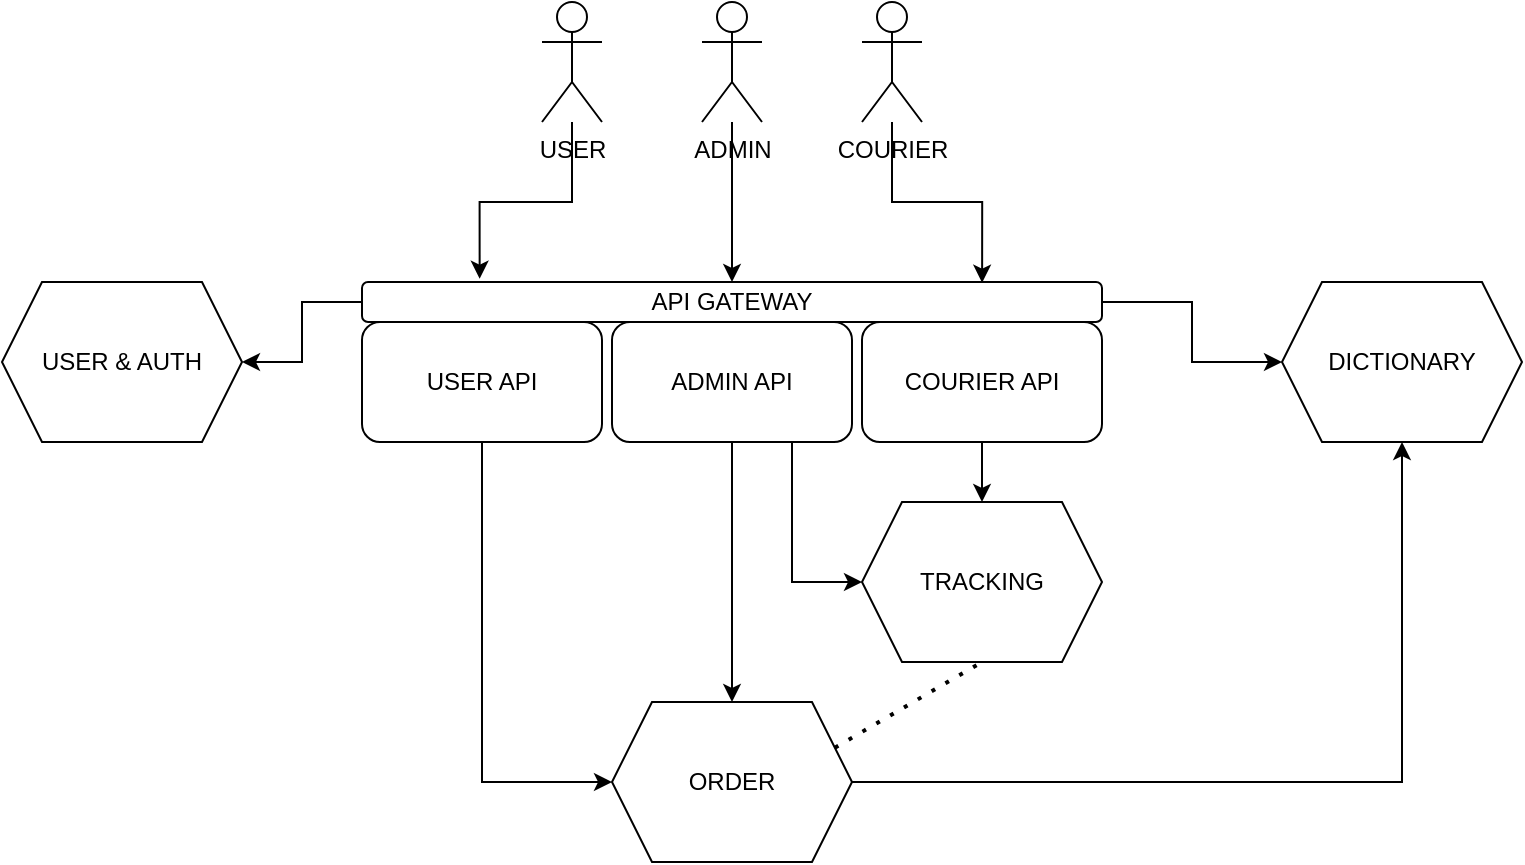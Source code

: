 <mxfile version="21.0.8" type="device"><diagram name="Page-1" id="5f0bae14-7c28-e335-631c-24af17079c00"><mxGraphModel dx="1036" dy="527" grid="1" gridSize="10" guides="1" tooltips="1" connect="1" arrows="1" fold="1" page="1" pageScale="1" pageWidth="1100" pageHeight="850" background="none" math="0" shadow="0"><root><mxCell id="0"/><mxCell id="1" parent="0"/><mxCell id="WzbcsBqGqkAv6rHFxwa1-13" value="" style="edgeStyle=orthogonalEdgeStyle;rounded=0;orthogonalLoop=1;jettySize=auto;html=1;entryX=0.838;entryY=0.017;entryDx=0;entryDy=0;entryPerimeter=0;" edge="1" parent="1" source="WzbcsBqGqkAv6rHFxwa1-1" target="WzbcsBqGqkAv6rHFxwa1-5"><mxGeometry relative="1" as="geometry"/></mxCell><mxCell id="WzbcsBqGqkAv6rHFxwa1-1" value="COURIER" style="shape=umlActor;verticalLabelPosition=bottom;verticalAlign=top;html=1;outlineConnect=0;" vertex="1" parent="1"><mxGeometry x="650" y="60" width="30" height="60" as="geometry"/></mxCell><mxCell id="WzbcsBqGqkAv6rHFxwa1-14" value="" style="edgeStyle=orthogonalEdgeStyle;rounded=0;orthogonalLoop=1;jettySize=auto;html=1;entryX=0.5;entryY=0;entryDx=0;entryDy=0;" edge="1" parent="1" source="WzbcsBqGqkAv6rHFxwa1-2" target="WzbcsBqGqkAv6rHFxwa1-5"><mxGeometry relative="1" as="geometry"/></mxCell><mxCell id="WzbcsBqGqkAv6rHFxwa1-2" value="ADMIN" style="shape=umlActor;verticalLabelPosition=bottom;verticalAlign=top;html=1;outlineConnect=0;" vertex="1" parent="1"><mxGeometry x="570" y="60" width="30" height="60" as="geometry"/></mxCell><mxCell id="WzbcsBqGqkAv6rHFxwa1-10" value="" style="edgeStyle=orthogonalEdgeStyle;rounded=0;orthogonalLoop=1;jettySize=auto;html=1;entryX=0.159;entryY=-0.083;entryDx=0;entryDy=0;entryPerimeter=0;" edge="1" parent="1" source="WzbcsBqGqkAv6rHFxwa1-3" target="WzbcsBqGqkAv6rHFxwa1-5"><mxGeometry relative="1" as="geometry"/></mxCell><mxCell id="WzbcsBqGqkAv6rHFxwa1-3" value="USER" style="shape=umlActor;verticalLabelPosition=bottom;verticalAlign=top;html=1;outlineConnect=0;" vertex="1" parent="1"><mxGeometry x="490" y="60" width="30" height="60" as="geometry"/></mxCell><mxCell id="WzbcsBqGqkAv6rHFxwa1-19" value="" style="edgeStyle=orthogonalEdgeStyle;rounded=0;orthogonalLoop=1;jettySize=auto;html=1;" edge="1" parent="1" source="WzbcsBqGqkAv6rHFxwa1-5" target="WzbcsBqGqkAv6rHFxwa1-15"><mxGeometry relative="1" as="geometry"/></mxCell><mxCell id="WzbcsBqGqkAv6rHFxwa1-20" value="" style="edgeStyle=orthogonalEdgeStyle;rounded=0;orthogonalLoop=1;jettySize=auto;html=1;" edge="1" parent="1" source="WzbcsBqGqkAv6rHFxwa1-5" target="WzbcsBqGqkAv6rHFxwa1-17"><mxGeometry relative="1" as="geometry"/></mxCell><mxCell id="WzbcsBqGqkAv6rHFxwa1-5" value="API GATEWAY" style="rounded=1;whiteSpace=wrap;html=1;" vertex="1" parent="1"><mxGeometry x="400" y="200" width="370" height="20" as="geometry"/></mxCell><mxCell id="WzbcsBqGqkAv6rHFxwa1-25" style="edgeStyle=orthogonalEdgeStyle;rounded=0;orthogonalLoop=1;jettySize=auto;html=1;exitX=0.5;exitY=1;exitDx=0;exitDy=0;entryX=0;entryY=0.5;entryDx=0;entryDy=0;" edge="1" parent="1" source="WzbcsBqGqkAv6rHFxwa1-6" target="WzbcsBqGqkAv6rHFxwa1-16"><mxGeometry relative="1" as="geometry"/></mxCell><mxCell id="WzbcsBqGqkAv6rHFxwa1-6" value="USER API" style="rounded=1;whiteSpace=wrap;html=1;" vertex="1" parent="1"><mxGeometry x="400" y="220" width="120" height="60" as="geometry"/></mxCell><mxCell id="WzbcsBqGqkAv6rHFxwa1-23" style="edgeStyle=orthogonalEdgeStyle;rounded=0;orthogonalLoop=1;jettySize=auto;html=1;exitX=0.75;exitY=1;exitDx=0;exitDy=0;entryX=0;entryY=0.5;entryDx=0;entryDy=0;" edge="1" parent="1" source="WzbcsBqGqkAv6rHFxwa1-7" target="WzbcsBqGqkAv6rHFxwa1-18"><mxGeometry relative="1" as="geometry"/></mxCell><mxCell id="WzbcsBqGqkAv6rHFxwa1-24" style="edgeStyle=orthogonalEdgeStyle;rounded=0;orthogonalLoop=1;jettySize=auto;html=1;exitX=0.5;exitY=1;exitDx=0;exitDy=0;entryX=0.5;entryY=0;entryDx=0;entryDy=0;" edge="1" parent="1" source="WzbcsBqGqkAv6rHFxwa1-7" target="WzbcsBqGqkAv6rHFxwa1-16"><mxGeometry relative="1" as="geometry"/></mxCell><mxCell id="WzbcsBqGqkAv6rHFxwa1-7" value="ADMIN API" style="rounded=1;whiteSpace=wrap;html=1;" vertex="1" parent="1"><mxGeometry x="525" y="220" width="120" height="60" as="geometry"/></mxCell><mxCell id="WzbcsBqGqkAv6rHFxwa1-22" value="" style="edgeStyle=orthogonalEdgeStyle;rounded=0;orthogonalLoop=1;jettySize=auto;html=1;" edge="1" parent="1" source="WzbcsBqGqkAv6rHFxwa1-8" target="WzbcsBqGqkAv6rHFxwa1-18"><mxGeometry relative="1" as="geometry"/></mxCell><mxCell id="WzbcsBqGqkAv6rHFxwa1-8" value="COURIER API" style="rounded=1;whiteSpace=wrap;html=1;" vertex="1" parent="1"><mxGeometry x="650" y="220" width="120" height="60" as="geometry"/></mxCell><mxCell id="WzbcsBqGqkAv6rHFxwa1-15" value="USER &amp;amp; AUTH" style="shape=hexagon;perimeter=hexagonPerimeter2;whiteSpace=wrap;html=1;fixedSize=1;" vertex="1" parent="1"><mxGeometry x="220" y="200" width="120" height="80" as="geometry"/></mxCell><mxCell id="WzbcsBqGqkAv6rHFxwa1-21" style="edgeStyle=orthogonalEdgeStyle;rounded=0;orthogonalLoop=1;jettySize=auto;html=1;exitX=1;exitY=0.5;exitDx=0;exitDy=0;entryX=0.5;entryY=1;entryDx=0;entryDy=0;" edge="1" parent="1" source="WzbcsBqGqkAv6rHFxwa1-16" target="WzbcsBqGqkAv6rHFxwa1-17"><mxGeometry relative="1" as="geometry"/></mxCell><mxCell id="WzbcsBqGqkAv6rHFxwa1-16" value="ORDER" style="shape=hexagon;perimeter=hexagonPerimeter2;whiteSpace=wrap;html=1;fixedSize=1;" vertex="1" parent="1"><mxGeometry x="525" y="410" width="120" height="80" as="geometry"/></mxCell><mxCell id="WzbcsBqGqkAv6rHFxwa1-17" value="DICTIONARY" style="shape=hexagon;perimeter=hexagonPerimeter2;whiteSpace=wrap;html=1;fixedSize=1;" vertex="1" parent="1"><mxGeometry x="860" y="200" width="120" height="80" as="geometry"/></mxCell><mxCell id="WzbcsBqGqkAv6rHFxwa1-18" value="TRACKING" style="shape=hexagon;perimeter=hexagonPerimeter2;whiteSpace=wrap;html=1;fixedSize=1;" vertex="1" parent="1"><mxGeometry x="650" y="310" width="120" height="80" as="geometry"/></mxCell><mxCell id="WzbcsBqGqkAv6rHFxwa1-28" value="" style="endArrow=none;dashed=1;html=1;dashPattern=1 3;strokeWidth=2;rounded=0;exitX=1;exitY=0.25;exitDx=0;exitDy=0;entryX=0.5;entryY=1;entryDx=0;entryDy=0;" edge="1" parent="1" source="WzbcsBqGqkAv6rHFxwa1-16" target="WzbcsBqGqkAv6rHFxwa1-18"><mxGeometry width="50" height="50" relative="1" as="geometry"><mxPoint x="540" y="360" as="sourcePoint"/><mxPoint x="590" y="310" as="targetPoint"/></mxGeometry></mxCell></root></mxGraphModel></diagram></mxfile>